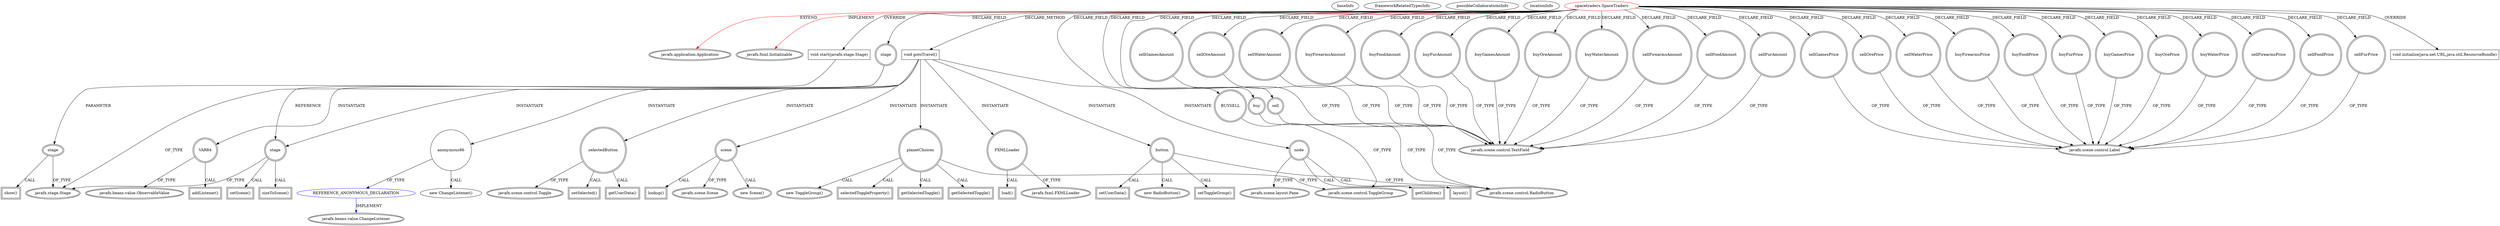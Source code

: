 digraph {
baseInfo[graphId=2782,category="extension_graph",isAnonymous=false,possibleRelation=true]
frameworkRelatedTypesInfo[0="javafx.application.Application",1="javafx.fxml.Initializable"]
possibleCollaborationsInfo[0="2782~CLIENT_METHOD_DECLARATION-INSTANTIATION-~javafx.application.Application javafx.fxml.Initializable ~javafx.beans.value.ChangeListener ~false~true"]
locationInfo[projectName="gossipgirls-spacetraders",filePath="/gossipgirls-spacetraders/spacetraders-master/src/spacetraders/SpaceTraders.java",contextSignature="SpaceTraders",graphId="2782"]
0[label="spacetraders.SpaceTraders",vertexType="ROOT_CLIENT_CLASS_DECLARATION",isFrameworkType=false,color=red]
1[label="javafx.application.Application",vertexType="FRAMEWORK_CLASS_TYPE",isFrameworkType=true,peripheries=2]
2[label="javafx.fxml.Initializable",vertexType="FRAMEWORK_INTERFACE_TYPE",isFrameworkType=true,peripheries=2]
3[label="BUYSELL",vertexType="FIELD_DECLARATION",isFrameworkType=true,peripheries=2,shape=circle]
4[label="javafx.scene.control.ToggleGroup",vertexType="FRAMEWORK_CLASS_TYPE",isFrameworkType=true,peripheries=2]
5[label="buy",vertexType="FIELD_DECLARATION",isFrameworkType=true,peripheries=2,shape=circle]
6[label="javafx.scene.control.RadioButton",vertexType="FRAMEWORK_CLASS_TYPE",isFrameworkType=true,peripheries=2]
7[label="buyFirearmsAmount",vertexType="FIELD_DECLARATION",isFrameworkType=true,peripheries=2,shape=circle]
8[label="javafx.scene.control.TextField",vertexType="FRAMEWORK_CLASS_TYPE",isFrameworkType=true,peripheries=2]
9[label="buyFirearmsPrice",vertexType="FIELD_DECLARATION",isFrameworkType=true,peripheries=2,shape=circle]
10[label="javafx.scene.control.Label",vertexType="FRAMEWORK_CLASS_TYPE",isFrameworkType=true,peripheries=2]
11[label="buyFoodAmount",vertexType="FIELD_DECLARATION",isFrameworkType=true,peripheries=2,shape=circle]
13[label="buyFoodPrice",vertexType="FIELD_DECLARATION",isFrameworkType=true,peripheries=2,shape=circle]
15[label="buyFurAmount",vertexType="FIELD_DECLARATION",isFrameworkType=true,peripheries=2,shape=circle]
17[label="buyFurPrice",vertexType="FIELD_DECLARATION",isFrameworkType=true,peripheries=2,shape=circle]
19[label="buyGamesAmount",vertexType="FIELD_DECLARATION",isFrameworkType=true,peripheries=2,shape=circle]
21[label="buyGamesPrice",vertexType="FIELD_DECLARATION",isFrameworkType=true,peripheries=2,shape=circle]
23[label="buyOreAmount",vertexType="FIELD_DECLARATION",isFrameworkType=true,peripheries=2,shape=circle]
25[label="buyOrePrice",vertexType="FIELD_DECLARATION",isFrameworkType=true,peripheries=2,shape=circle]
27[label="buyWaterAmount",vertexType="FIELD_DECLARATION",isFrameworkType=true,peripheries=2,shape=circle]
29[label="buyWaterPrice",vertexType="FIELD_DECLARATION",isFrameworkType=true,peripheries=2,shape=circle]
31[label="sell",vertexType="FIELD_DECLARATION",isFrameworkType=true,peripheries=2,shape=circle]
33[label="sellFirearmsAmount",vertexType="FIELD_DECLARATION",isFrameworkType=true,peripheries=2,shape=circle]
35[label="sellFirearmsPrice",vertexType="FIELD_DECLARATION",isFrameworkType=true,peripheries=2,shape=circle]
37[label="sellFoodAmount",vertexType="FIELD_DECLARATION",isFrameworkType=true,peripheries=2,shape=circle]
39[label="sellFoodPrice",vertexType="FIELD_DECLARATION",isFrameworkType=true,peripheries=2,shape=circle]
41[label="sellFurAmount",vertexType="FIELD_DECLARATION",isFrameworkType=true,peripheries=2,shape=circle]
43[label="sellFurPrice",vertexType="FIELD_DECLARATION",isFrameworkType=true,peripheries=2,shape=circle]
45[label="sellGamesAmount",vertexType="FIELD_DECLARATION",isFrameworkType=true,peripheries=2,shape=circle]
47[label="sellGamesPrice",vertexType="FIELD_DECLARATION",isFrameworkType=true,peripheries=2,shape=circle]
49[label="sellOreAmount",vertexType="FIELD_DECLARATION",isFrameworkType=true,peripheries=2,shape=circle]
51[label="sellOrePrice",vertexType="FIELD_DECLARATION",isFrameworkType=true,peripheries=2,shape=circle]
53[label="sellWaterAmount",vertexType="FIELD_DECLARATION",isFrameworkType=true,peripheries=2,shape=circle]
55[label="sellWaterPrice",vertexType="FIELD_DECLARATION",isFrameworkType=true,peripheries=2,shape=circle]
57[label="stage",vertexType="FIELD_DECLARATION",isFrameworkType=true,peripheries=2,shape=circle]
58[label="javafx.stage.Stage",vertexType="FRAMEWORK_CLASS_TYPE",isFrameworkType=true,peripheries=2]
59[label="void start(javafx.stage.Stage)",vertexType="OVERRIDING_METHOD_DECLARATION",isFrameworkType=false,shape=box]
60[label="stage",vertexType="PARAMETER_DECLARATION",isFrameworkType=true,peripheries=2]
63[label="show()",vertexType="INSIDE_CALL",isFrameworkType=true,peripheries=2,shape=box]
64[label="void initialize(java.net.URL,java.util.ResourceBundle)",vertexType="OVERRIDING_METHOD_DECLARATION",isFrameworkType=false,shape=box]
266[label="void gotoTravel()",vertexType="CLIENT_METHOD_DECLARATION",isFrameworkType=false,shape=box]
267[label="FXMLLoader",vertexType="VARIABLE_EXPRESION",isFrameworkType=true,peripheries=2,shape=circle]
269[label="javafx.fxml.FXMLLoader",vertexType="FRAMEWORK_CLASS_TYPE",isFrameworkType=true,peripheries=2]
268[label="load()",vertexType="INSIDE_CALL",isFrameworkType=true,peripheries=2,shape=box]
271[label="scene",vertexType="VARIABLE_EXPRESION",isFrameworkType=true,peripheries=2,shape=circle]
272[label="javafx.scene.Scene",vertexType="FRAMEWORK_CLASS_TYPE",isFrameworkType=true,peripheries=2]
270[label="new Scene()",vertexType="CONSTRUCTOR_CALL",isFrameworkType=true,peripheries=2]
273[label="stage",vertexType="VARIABLE_EXPRESION",isFrameworkType=true,peripheries=2,shape=circle]
274[label="setScene()",vertexType="INSIDE_CALL",isFrameworkType=true,peripheries=2,shape=box]
277[label="sizeToScene()",vertexType="INSIDE_CALL",isFrameworkType=true,peripheries=2,shape=box]
279[label="lookup()",vertexType="INSIDE_CALL",isFrameworkType=true,peripheries=2,shape=box]
281[label="planetChoices",vertexType="VARIABLE_EXPRESION",isFrameworkType=true,peripheries=2,shape=circle]
280[label="new ToggleGroup()",vertexType="CONSTRUCTOR_CALL",isFrameworkType=true,peripheries=2]
284[label="button",vertexType="VARIABLE_EXPRESION",isFrameworkType=true,peripheries=2,shape=circle]
283[label="new RadioButton()",vertexType="CONSTRUCTOR_CALL",isFrameworkType=true,peripheries=2]
287[label="setToggleGroup()",vertexType="INSIDE_CALL",isFrameworkType=true,peripheries=2,shape=box]
289[label="setUserData()",vertexType="INSIDE_CALL",isFrameworkType=true,peripheries=2,shape=box]
290[label="node",vertexType="VARIABLE_EXPRESION",isFrameworkType=true,peripheries=2,shape=circle]
292[label="javafx.scene.layout.Pane",vertexType="FRAMEWORK_CLASS_TYPE",isFrameworkType=true,peripheries=2]
291[label="getChildren()",vertexType="INSIDE_CALL",isFrameworkType=true,peripheries=2,shape=box]
294[label="layout()",vertexType="INSIDE_CALL",isFrameworkType=true,peripheries=2,shape=box]
295[label="VAR84",vertexType="VARIABLE_EXPRESION",isFrameworkType=true,peripheries=2,shape=circle]
297[label="javafx.beans.value.ObservableValue",vertexType="FRAMEWORK_INTERFACE_TYPE",isFrameworkType=true,peripheries=2]
296[label="addListener()",vertexType="INSIDE_CALL",isFrameworkType=true,peripheries=2,shape=box]
299[label="selectedToggleProperty()",vertexType="INSIDE_CALL",isFrameworkType=true,peripheries=2,shape=box]
301[label="anonymous86",vertexType="VARIABLE_EXPRESION",isFrameworkType=false,shape=circle]
302[label="REFERENCE_ANONYMOUS_DECLARATION",vertexType="REFERENCE_ANONYMOUS_DECLARATION",isFrameworkType=false,color=blue]
303[label="javafx.beans.value.ChangeListener",vertexType="FRAMEWORK_INTERFACE_TYPE",isFrameworkType=true,peripheries=2]
300[label="new ChangeListener()",vertexType="CONSTRUCTOR_CALL",isFrameworkType=false]
305[label="getSelectedToggle()",vertexType="INSIDE_CALL",isFrameworkType=true,peripheries=2,shape=box]
307[label="getSelectedToggle()",vertexType="INSIDE_CALL",isFrameworkType=true,peripheries=2,shape=box]
308[label="selectedButton",vertexType="VARIABLE_EXPRESION",isFrameworkType=true,peripheries=2,shape=circle]
310[label="javafx.scene.control.Toggle",vertexType="FRAMEWORK_INTERFACE_TYPE",isFrameworkType=true,peripheries=2]
309[label="setSelected()",vertexType="INSIDE_CALL",isFrameworkType=true,peripheries=2,shape=box]
312[label="getUserData()",vertexType="INSIDE_CALL",isFrameworkType=true,peripheries=2,shape=box]
0->1[label="EXTEND",color=red]
0->2[label="IMPLEMENT",color=red]
0->3[label="DECLARE_FIELD"]
3->4[label="OF_TYPE"]
0->5[label="DECLARE_FIELD"]
5->6[label="OF_TYPE"]
0->7[label="DECLARE_FIELD"]
7->8[label="OF_TYPE"]
0->9[label="DECLARE_FIELD"]
9->10[label="OF_TYPE"]
0->11[label="DECLARE_FIELD"]
11->8[label="OF_TYPE"]
0->13[label="DECLARE_FIELD"]
13->10[label="OF_TYPE"]
0->15[label="DECLARE_FIELD"]
15->8[label="OF_TYPE"]
0->17[label="DECLARE_FIELD"]
17->10[label="OF_TYPE"]
0->19[label="DECLARE_FIELD"]
19->8[label="OF_TYPE"]
0->21[label="DECLARE_FIELD"]
21->10[label="OF_TYPE"]
0->23[label="DECLARE_FIELD"]
23->8[label="OF_TYPE"]
0->25[label="DECLARE_FIELD"]
25->10[label="OF_TYPE"]
0->27[label="DECLARE_FIELD"]
27->8[label="OF_TYPE"]
0->29[label="DECLARE_FIELD"]
29->10[label="OF_TYPE"]
0->31[label="DECLARE_FIELD"]
31->6[label="OF_TYPE"]
0->33[label="DECLARE_FIELD"]
33->8[label="OF_TYPE"]
0->35[label="DECLARE_FIELD"]
35->10[label="OF_TYPE"]
0->37[label="DECLARE_FIELD"]
37->8[label="OF_TYPE"]
0->39[label="DECLARE_FIELD"]
39->10[label="OF_TYPE"]
0->41[label="DECLARE_FIELD"]
41->8[label="OF_TYPE"]
0->43[label="DECLARE_FIELD"]
43->10[label="OF_TYPE"]
0->45[label="DECLARE_FIELD"]
45->8[label="OF_TYPE"]
0->47[label="DECLARE_FIELD"]
47->10[label="OF_TYPE"]
0->49[label="DECLARE_FIELD"]
49->8[label="OF_TYPE"]
0->51[label="DECLARE_FIELD"]
51->10[label="OF_TYPE"]
0->53[label="DECLARE_FIELD"]
53->8[label="OF_TYPE"]
0->55[label="DECLARE_FIELD"]
55->10[label="OF_TYPE"]
0->57[label="DECLARE_FIELD"]
57->58[label="OF_TYPE"]
0->59[label="OVERRIDE"]
60->58[label="OF_TYPE"]
59->60[label="PARAMETER"]
60->63[label="CALL"]
0->64[label="OVERRIDE"]
0->266[label="DECLARE_METHOD"]
266->267[label="INSTANTIATE"]
267->269[label="OF_TYPE"]
267->268[label="CALL"]
266->271[label="INSTANTIATE"]
271->272[label="OF_TYPE"]
271->270[label="CALL"]
266->273[label="INSTANTIATE"]
57->273[label="REFERENCE"]
273->58[label="OF_TYPE"]
273->274[label="CALL"]
273->277[label="CALL"]
271->279[label="CALL"]
266->281[label="INSTANTIATE"]
281->4[label="OF_TYPE"]
281->280[label="CALL"]
266->284[label="INSTANTIATE"]
284->6[label="OF_TYPE"]
284->283[label="CALL"]
284->287[label="CALL"]
284->289[label="CALL"]
266->290[label="INSTANTIATE"]
290->292[label="OF_TYPE"]
290->291[label="CALL"]
290->294[label="CALL"]
266->295[label="INSTANTIATE"]
295->297[label="OF_TYPE"]
295->296[label="CALL"]
281->299[label="CALL"]
266->301[label="INSTANTIATE"]
302->303[label="IMPLEMENT",color=blue]
301->302[label="OF_TYPE"]
301->300[label="CALL"]
281->305[label="CALL"]
281->307[label="CALL"]
266->308[label="INSTANTIATE"]
308->310[label="OF_TYPE"]
308->309[label="CALL"]
308->312[label="CALL"]
}
